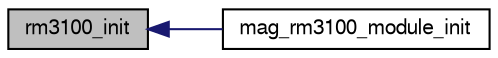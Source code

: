 digraph "rm3100_init"
{
  edge [fontname="FreeSans",fontsize="10",labelfontname="FreeSans",labelfontsize="10"];
  node [fontname="FreeSans",fontsize="10",shape=record];
  rankdir="LR";
  Node1 [label="rm3100_init",height=0.2,width=0.4,color="black", fillcolor="grey75", style="filled", fontcolor="black"];
  Node1 -> Node2 [dir="back",color="midnightblue",fontsize="10",style="solid",fontname="FreeSans"];
  Node2 [label="mag_rm3100_module_init",height=0.2,width=0.4,color="black", fillcolor="white", style="filled",URL="$mag__rm3100_8h.html#a1121426da7223ee434eb9a05e2c6dd7c"];
}
